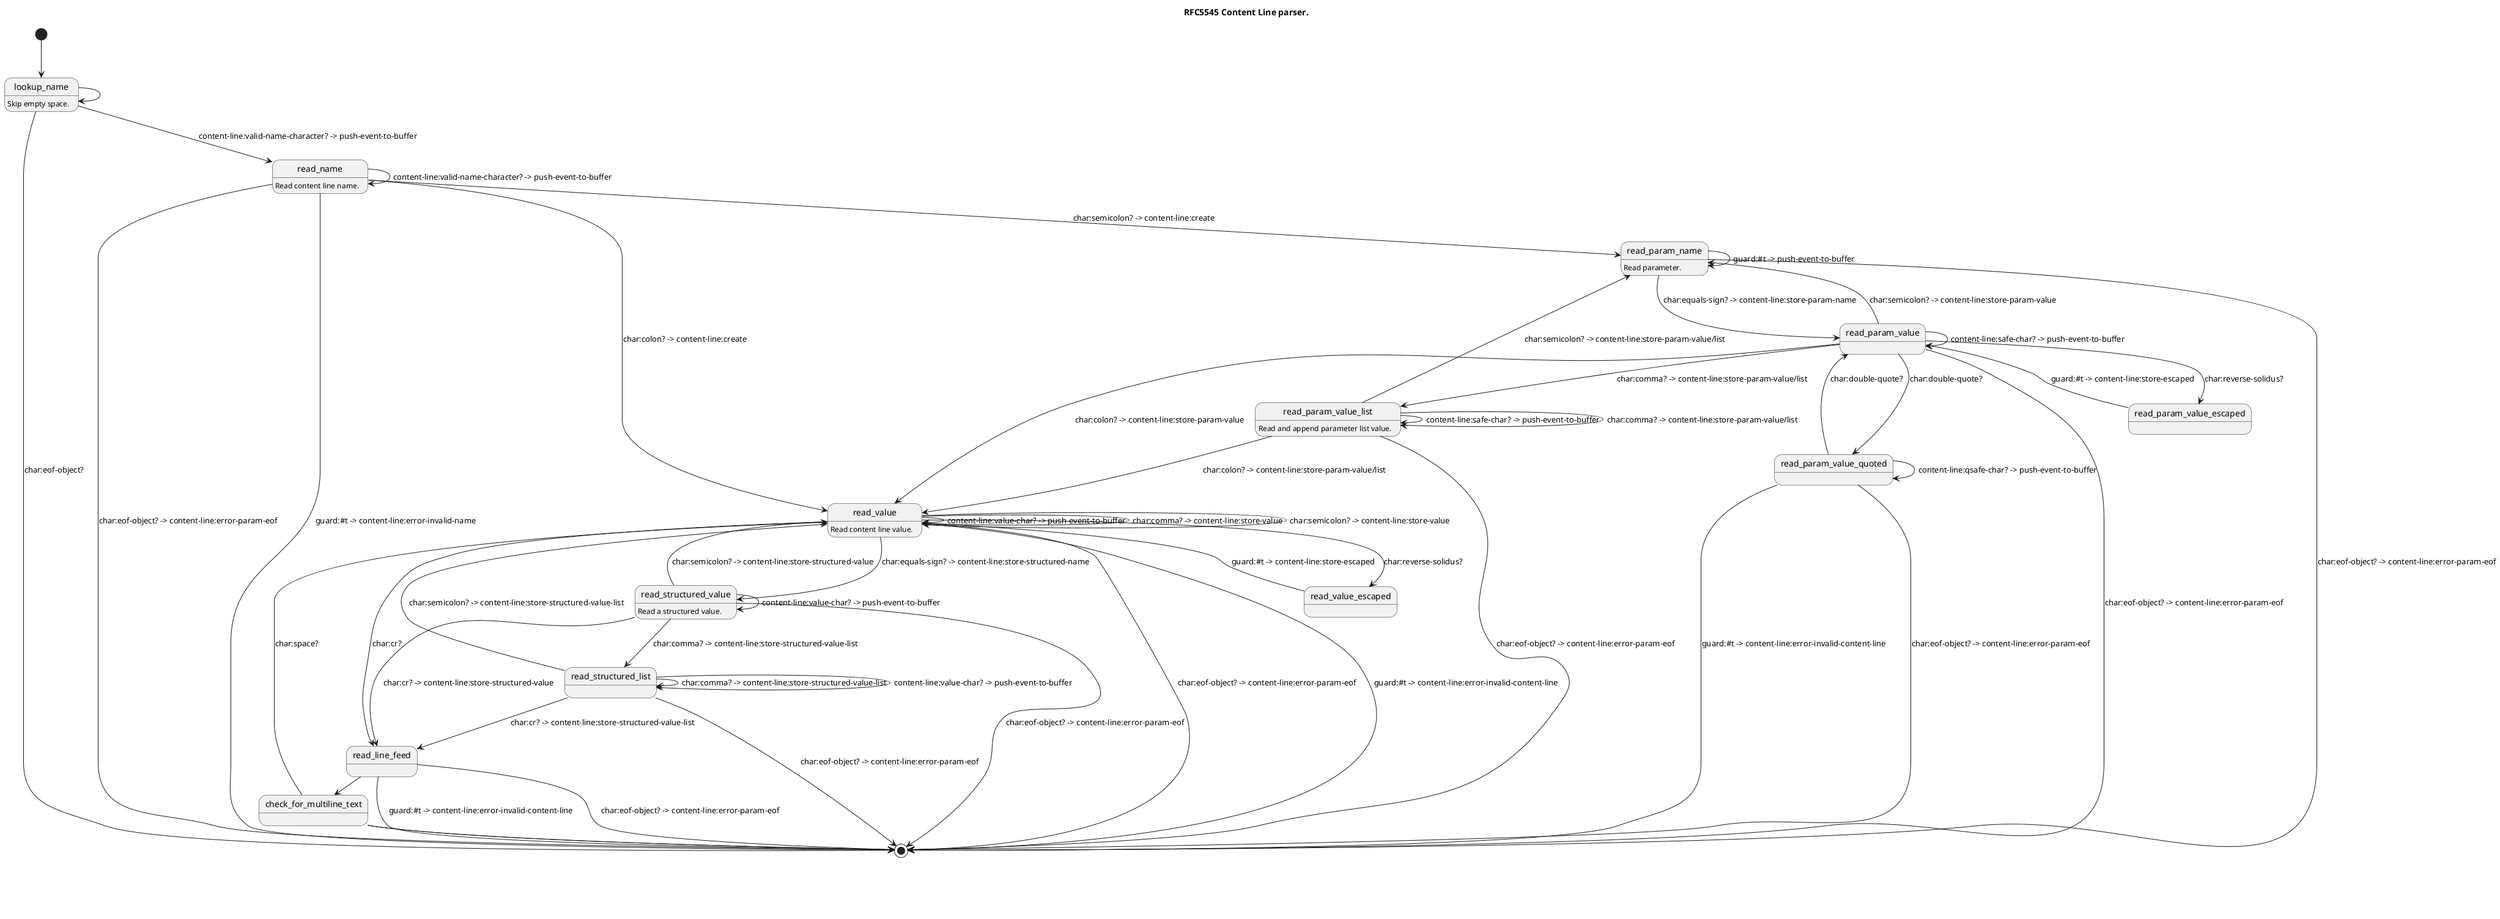 @startuml
title RFC5545 Content Line parser.

' ---------------------------------------------------------------------------
' Content Line ABNF:
'   contentline   = name *(";" param ) ":" value CRLF
'
' <https://datatracker.ietf.org/doc/html/rfc5545#section-3.1>

[*] --> lookup_name

' ---------------------------------------------------------------------------
' name          = iana-token / x-name
' iana-token    = 1*(ALPHA / DIGIT / "-")
'   ; iCalendar identifier registered with IANA
'
' x-name        = "X-" [vendorid "-"] 1*(ALPHA / DIGIT / "-")
'   ; Reserved for experimental use.
' vendorid      = 3*(ALPHA / DIGIT)
'   ; Vendor identification

lookup_name: Skip empty space.
lookup_name --> [*]: char:eof-object?
lookup_name --> read_name: content-line:valid-name-character? -> push-event-to-buffer
lookup_name ->  lookup_name

read_name: Read content line name.
read_name --> [*]:             char:eof-object? -> content-line:error-param-eof
read_name --> read_param_name: char:semicolon? -> content-line:create
read_name --> read_value:      char:colon? -> content-line:create
read_name --> read_name:       content-line:valid-name-character? -> push-event-to-buffer
read_name --> [*]:             guard:#t -> content-line:error-invalid-name

' ---------------------------------------------------------------------------
' param         = param-name "=" param-value *("," param-value)
' param-name    = iana-token / x-name

read_param_name: Read parameter.
read_param_name --> [*]:              char:eof-object? -> content-line:error-param-eof
read_param_name --> read_param_value: char:equals-sign? -> content-line:store-param-name
read_param_name ->  read_param_name:  guard:#t -> push-event-to-buffer

' ---------------------------------------------------------------------------
' param-value   = paramtext / quoted-string
' paramtext     = *SAFE-CHAR
' quoted-string = DQUOTE *QSAFE-CHAR DQUOTE
' SAFE-CHAR     = WSP / %x21 / %x23-2B / %x2D-39 / %x3C-7E
'                   / NON-US-ASCII
' QSAFE-CHAR    = WSP / %x21 / %x23-7E / NON-US-ASCII
'   ; Any character except CONTROL and DQUOTE

read_param_value --> [*]:                      char:eof-object? -> content-line:error-param-eof
read_param_value --> read_param_value_quoted:  char:double-quote?
read_param_value --> read_param_name:          char:semicolon? -> content-line:store-param-value
read_param_value --> read_param_value_escaped: char:reverse-solidus?
read_param_value --> read_value:               char:colon? -> content-line:store-param-value
read_param_value --> read_param_value_list:    char:comma? -> content-line:store-param-value/list
read_param_value ->  read_param_value:         content-line:safe-char? -> push-event-to-buffer

read_param_value_escaped --> read_param_value: guard:#t -> content-line:store-escaped

read_param_value_quoted --> [*]:                     char:eof-object? -> content-line:error-param-eof
read_param_value_quoted --> read_param_value:        char:double-quote?
read_param_value_quoted --> read_param_value_quoted: content-line:qsafe-char? -> push-event-to-buffer
read_param_value_quoted --> [*]: guard:#t -> content-line:error-invalid-content-line

' ---------------------------------------------------------------------------
' List and Field Separators:
' <https://datatracker.ietf.org/doc/html/rfc5545#section-3.1.1>

read_param_value_list: Read and append parameter list value.
read_param_value_list --> [*]:                   char:eof-object? -> content-line:error-param-eof
read_param_value_list --> read_param_name:       char:semicolon? -> content-line:store-param-value/list
read_param_value_list --> read_value:            char:colon? -> content-line:store-param-value/list
read_param_value_list --> read_param_value_list: char:comma? -> content-line:store-param-value/list
read_param_value_list ->  read_param_value_list: content-line:safe-char? -> push-event-to-buffer

' ---------------------------------------------------------------------------
' VALUE-CHAR    = WSP / %x21-7E / NON-US-ASCII
'   ; Any textual characters
' NON-US-ASCII  = UTF8-2 / UTF8-3 / UTF8-4
'   ; UTF8-2, UTF8-3, and UTF8-4 are defined in [RFC3629]
'
' CONTROL       = %x00-08 / %x0A-1F / %x7F
'   ; All the controls except HTAB

read_structured_list --> [*]: char:eof-object? -> content-line:error-param-eof
read_structured_list -> read_structured_list: char:comma? -> content-line:store-structured-value-list
read_structured_list --> read_value: char:semicolon? -> content-line:store-structured-value-list
read_structured_list --> read_line_feed: char:cr? -> content-line:store-structured-value-list
read_structured_list -> read_structured_list: content-line:value-char? -> push-event-to-buffer

read_structured_value: Read a structured value.
read_structured_value --> [*]: char:eof-object? -> content-line:error-param-eof
read_structured_value --> read_line_feed:     char:cr? -> content-line:store-structured-value
read_structured_value --> read_value: char:semicolon? -> content-line:store-structured-value
read_structured_value --> read_structured_list:  char:comma? -> content-line:store-structured-value-list
read_structured_value -> read_structured_value: content-line:value-char? -> push-event-to-buffer

read_value: Read content line value.
read_value --> [*]: char:eof-object? -> content-line:error-param-eof
read_value --> read_line_feed:     char:cr?
read_value --> read_value_escaped: char:reverse-solidus?
read_value --> read_structured_value: char:equals-sign? -> content-line:store-structured-name
read_value --> read_value:         char:comma? -> content-line:store-value

' Some property values are defined in terms of multiple parts.  These
' structured property values MUST have their value parts separated by a
' SEMICOLON character.
'   <https://datatracker.ietf.org/doc/html/rfc5545#section-3.1.1>
read_value --> read_value:         char:semicolon? -> content-line:store-value

read_value ->  read_value:         content-line:value-char? -> push-event-to-buffer
read_value --> [*]:                guard:#t -> content-line:error-invalid-content-line

read_value_escaped --> read_value: guard:#t -> content-line:store-escaped

read_line_feed -> [*]: char:eof-object? -> content-line:error-param-eof
read_line_feed ->  check_for_multiline_text: char:lf?
read_line_feed --> [*]: guard:#t -> content-line:error-invalid-content-line

check_for_multiline_text -> [*]: char:eof-object? -> content-line:store-value
check_for_multiline_text -> read_value: char:space?
check_for_multiline_text -> [*]: guard:#t -> content-line:store-value/unget-char

@enduml

' Local Variables:
' Mode: plantuml
' End:
